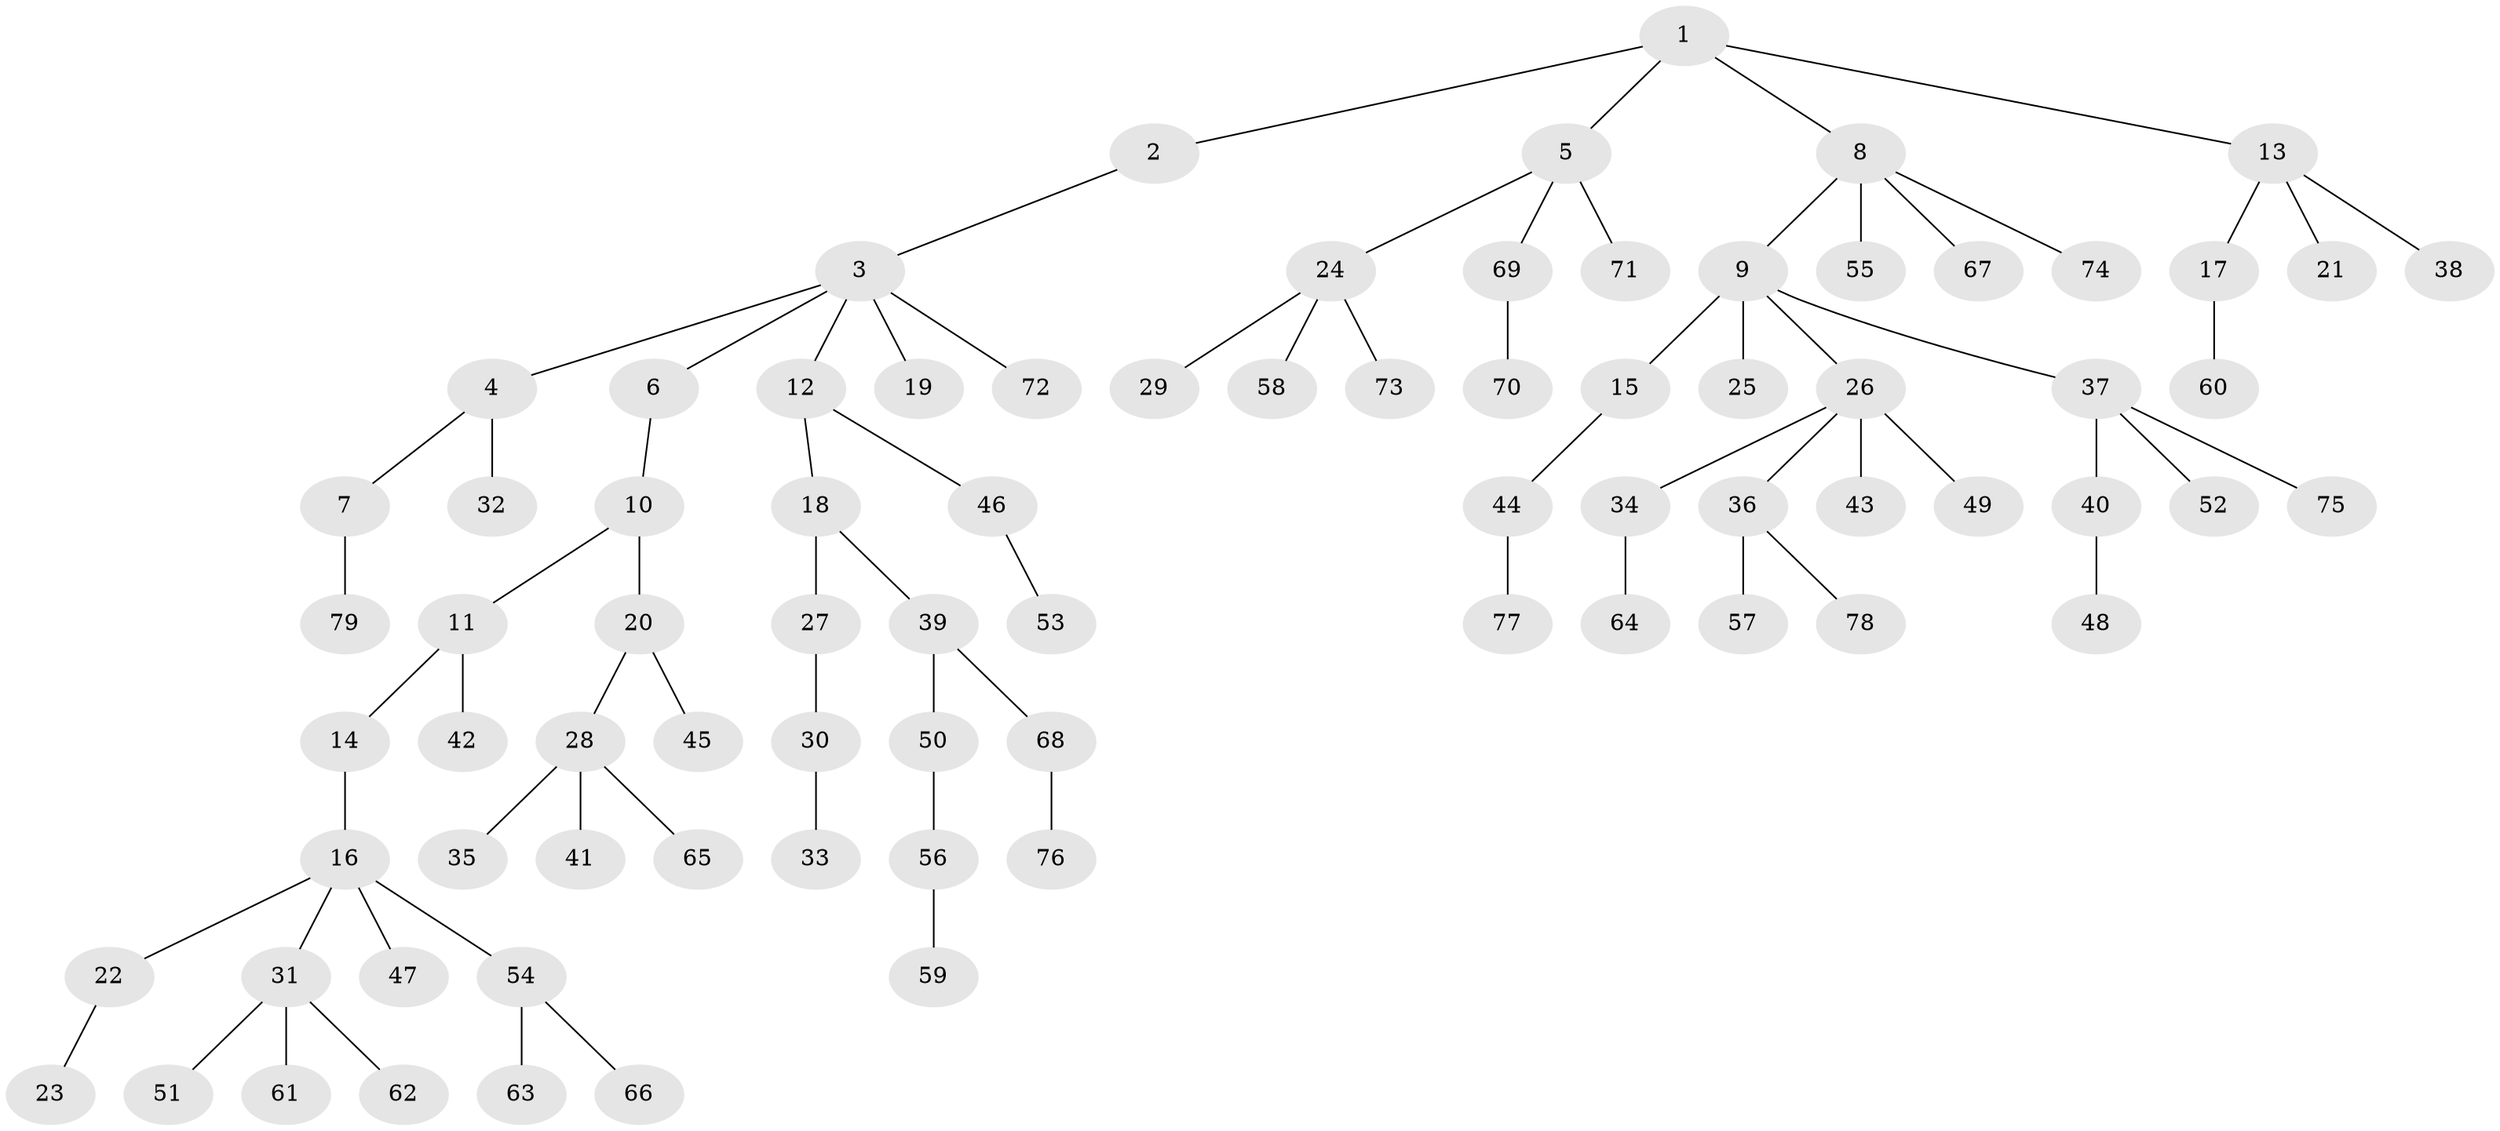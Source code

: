// Generated by graph-tools (version 1.1) at 2025/02/03/09/25 03:02:29]
// undirected, 79 vertices, 78 edges
graph export_dot {
graph [start="1"]
  node [color=gray90,style=filled];
  1;
  2;
  3;
  4;
  5;
  6;
  7;
  8;
  9;
  10;
  11;
  12;
  13;
  14;
  15;
  16;
  17;
  18;
  19;
  20;
  21;
  22;
  23;
  24;
  25;
  26;
  27;
  28;
  29;
  30;
  31;
  32;
  33;
  34;
  35;
  36;
  37;
  38;
  39;
  40;
  41;
  42;
  43;
  44;
  45;
  46;
  47;
  48;
  49;
  50;
  51;
  52;
  53;
  54;
  55;
  56;
  57;
  58;
  59;
  60;
  61;
  62;
  63;
  64;
  65;
  66;
  67;
  68;
  69;
  70;
  71;
  72;
  73;
  74;
  75;
  76;
  77;
  78;
  79;
  1 -- 2;
  1 -- 5;
  1 -- 8;
  1 -- 13;
  2 -- 3;
  3 -- 4;
  3 -- 6;
  3 -- 12;
  3 -- 19;
  3 -- 72;
  4 -- 7;
  4 -- 32;
  5 -- 24;
  5 -- 69;
  5 -- 71;
  6 -- 10;
  7 -- 79;
  8 -- 9;
  8 -- 55;
  8 -- 67;
  8 -- 74;
  9 -- 15;
  9 -- 25;
  9 -- 26;
  9 -- 37;
  10 -- 11;
  10 -- 20;
  11 -- 14;
  11 -- 42;
  12 -- 18;
  12 -- 46;
  13 -- 17;
  13 -- 21;
  13 -- 38;
  14 -- 16;
  15 -- 44;
  16 -- 22;
  16 -- 31;
  16 -- 47;
  16 -- 54;
  17 -- 60;
  18 -- 27;
  18 -- 39;
  20 -- 28;
  20 -- 45;
  22 -- 23;
  24 -- 29;
  24 -- 58;
  24 -- 73;
  26 -- 34;
  26 -- 36;
  26 -- 43;
  26 -- 49;
  27 -- 30;
  28 -- 35;
  28 -- 41;
  28 -- 65;
  30 -- 33;
  31 -- 51;
  31 -- 61;
  31 -- 62;
  34 -- 64;
  36 -- 57;
  36 -- 78;
  37 -- 40;
  37 -- 52;
  37 -- 75;
  39 -- 50;
  39 -- 68;
  40 -- 48;
  44 -- 77;
  46 -- 53;
  50 -- 56;
  54 -- 63;
  54 -- 66;
  56 -- 59;
  68 -- 76;
  69 -- 70;
}
